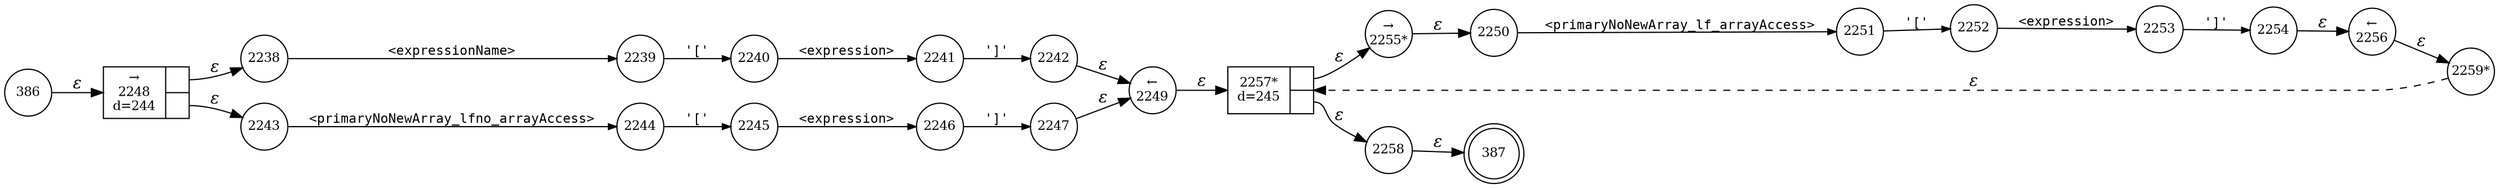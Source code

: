 digraph ATN {
rankdir=LR;
s387[fontsize=11, label="387", shape=doublecircle, fixedsize=true, width=.6];
s2240[fontsize=11,label="2240", shape=circle, fixedsize=true, width=.55, peripheries=1];
s2241[fontsize=11,label="2241", shape=circle, fixedsize=true, width=.55, peripheries=1];
s386[fontsize=11,label="386", shape=circle, fixedsize=true, width=.55, peripheries=1];
s2242[fontsize=11,label="2242", shape=circle, fixedsize=true, width=.55, peripheries=1];
s2243[fontsize=11,label="2243", shape=circle, fixedsize=true, width=.55, peripheries=1];
s2244[fontsize=11,label="2244", shape=circle, fixedsize=true, width=.55, peripheries=1];
s2245[fontsize=11,label="2245", shape=circle, fixedsize=true, width=.55, peripheries=1];
s2246[fontsize=11,label="2246", shape=circle, fixedsize=true, width=.55, peripheries=1];
s2247[fontsize=11,label="2247", shape=circle, fixedsize=true, width=.55, peripheries=1];
s2248[fontsize=11,label="{&rarr;\n2248\nd=244|{<p0>|<p1>}}", shape=record, fixedsize=false, peripheries=1];
s2249[fontsize=11,label="&larr;\n2249", shape=circle, fixedsize=true, width=.55, peripheries=1];
s2250[fontsize=11,label="2250", shape=circle, fixedsize=true, width=.55, peripheries=1];
s2251[fontsize=11,label="2251", shape=circle, fixedsize=true, width=.55, peripheries=1];
s2252[fontsize=11,label="2252", shape=circle, fixedsize=true, width=.55, peripheries=1];
s2253[fontsize=11,label="2253", shape=circle, fixedsize=true, width=.55, peripheries=1];
s2254[fontsize=11,label="2254", shape=circle, fixedsize=true, width=.55, peripheries=1];
s2255[fontsize=11,label="&rarr;\n2255*", shape=circle, fixedsize=true, width=.55, peripheries=1];
s2256[fontsize=11,label="&larr;\n2256", shape=circle, fixedsize=true, width=.55, peripheries=1];
s2257[fontsize=11,label="{2257*\nd=245|{<p0>|<p1>}}", shape=record, fixedsize=false, peripheries=1];
s2258[fontsize=11,label="2258", shape=circle, fixedsize=true, width=.55, peripheries=1];
s2259[fontsize=11,label="2259*", shape=circle, fixedsize=true, width=.55, peripheries=1];
s2238[fontsize=11,label="2238", shape=circle, fixedsize=true, width=.55, peripheries=1];
s2239[fontsize=11,label="2239", shape=circle, fixedsize=true, width=.55, peripheries=1];
s386 -> s2248 [fontname="Times-Italic", label="&epsilon;"];
s2248:p0 -> s2238 [fontname="Times-Italic", label="&epsilon;"];
s2248:p1 -> s2243 [fontname="Times-Italic", label="&epsilon;"];
s2238 -> s2239 [fontsize=11, fontname="Courier", arrowsize=.7, label = "<expressionName>", arrowhead = normal];
s2243 -> s2244 [fontsize=11, fontname="Courier", arrowsize=.7, label = "<primaryNoNewArray_lfno_arrayAccess>", arrowhead = normal];
s2239 -> s2240 [fontsize=11, fontname="Courier", arrowsize=.7, label = "'['", arrowhead = normal];
s2244 -> s2245 [fontsize=11, fontname="Courier", arrowsize=.7, label = "'['", arrowhead = normal];
s2240 -> s2241 [fontsize=11, fontname="Courier", arrowsize=.7, label = "<expression>", arrowhead = normal];
s2245 -> s2246 [fontsize=11, fontname="Courier", arrowsize=.7, label = "<expression>", arrowhead = normal];
s2241 -> s2242 [fontsize=11, fontname="Courier", arrowsize=.7, label = "']'", arrowhead = normal];
s2246 -> s2247 [fontsize=11, fontname="Courier", arrowsize=.7, label = "']'", arrowhead = normal];
s2242 -> s2249 [fontname="Times-Italic", label="&epsilon;"];
s2247 -> s2249 [fontname="Times-Italic", label="&epsilon;"];
s2249 -> s2257 [fontname="Times-Italic", label="&epsilon;"];
s2257:p0 -> s2255 [fontname="Times-Italic", label="&epsilon;"];
s2257:p1 -> s2258 [fontname="Times-Italic", label="&epsilon;"];
s2255 -> s2250 [fontname="Times-Italic", label="&epsilon;"];
s2258 -> s387 [fontname="Times-Italic", label="&epsilon;"];
s2250 -> s2251 [fontsize=11, fontname="Courier", arrowsize=.7, label = "<primaryNoNewArray_lf_arrayAccess>", arrowhead = normal];
s2251 -> s2252 [fontsize=11, fontname="Courier", arrowsize=.7, label = "'['", arrowhead = normal];
s2252 -> s2253 [fontsize=11, fontname="Courier", arrowsize=.7, label = "<expression>", arrowhead = normal];
s2253 -> s2254 [fontsize=11, fontname="Courier", arrowsize=.7, label = "']'", arrowhead = normal];
s2254 -> s2256 [fontname="Times-Italic", label="&epsilon;"];
s2256 -> s2259 [fontname="Times-Italic", label="&epsilon;"];
s2259 -> s2257 [fontname="Times-Italic", label="&epsilon;", style="dashed"];
}